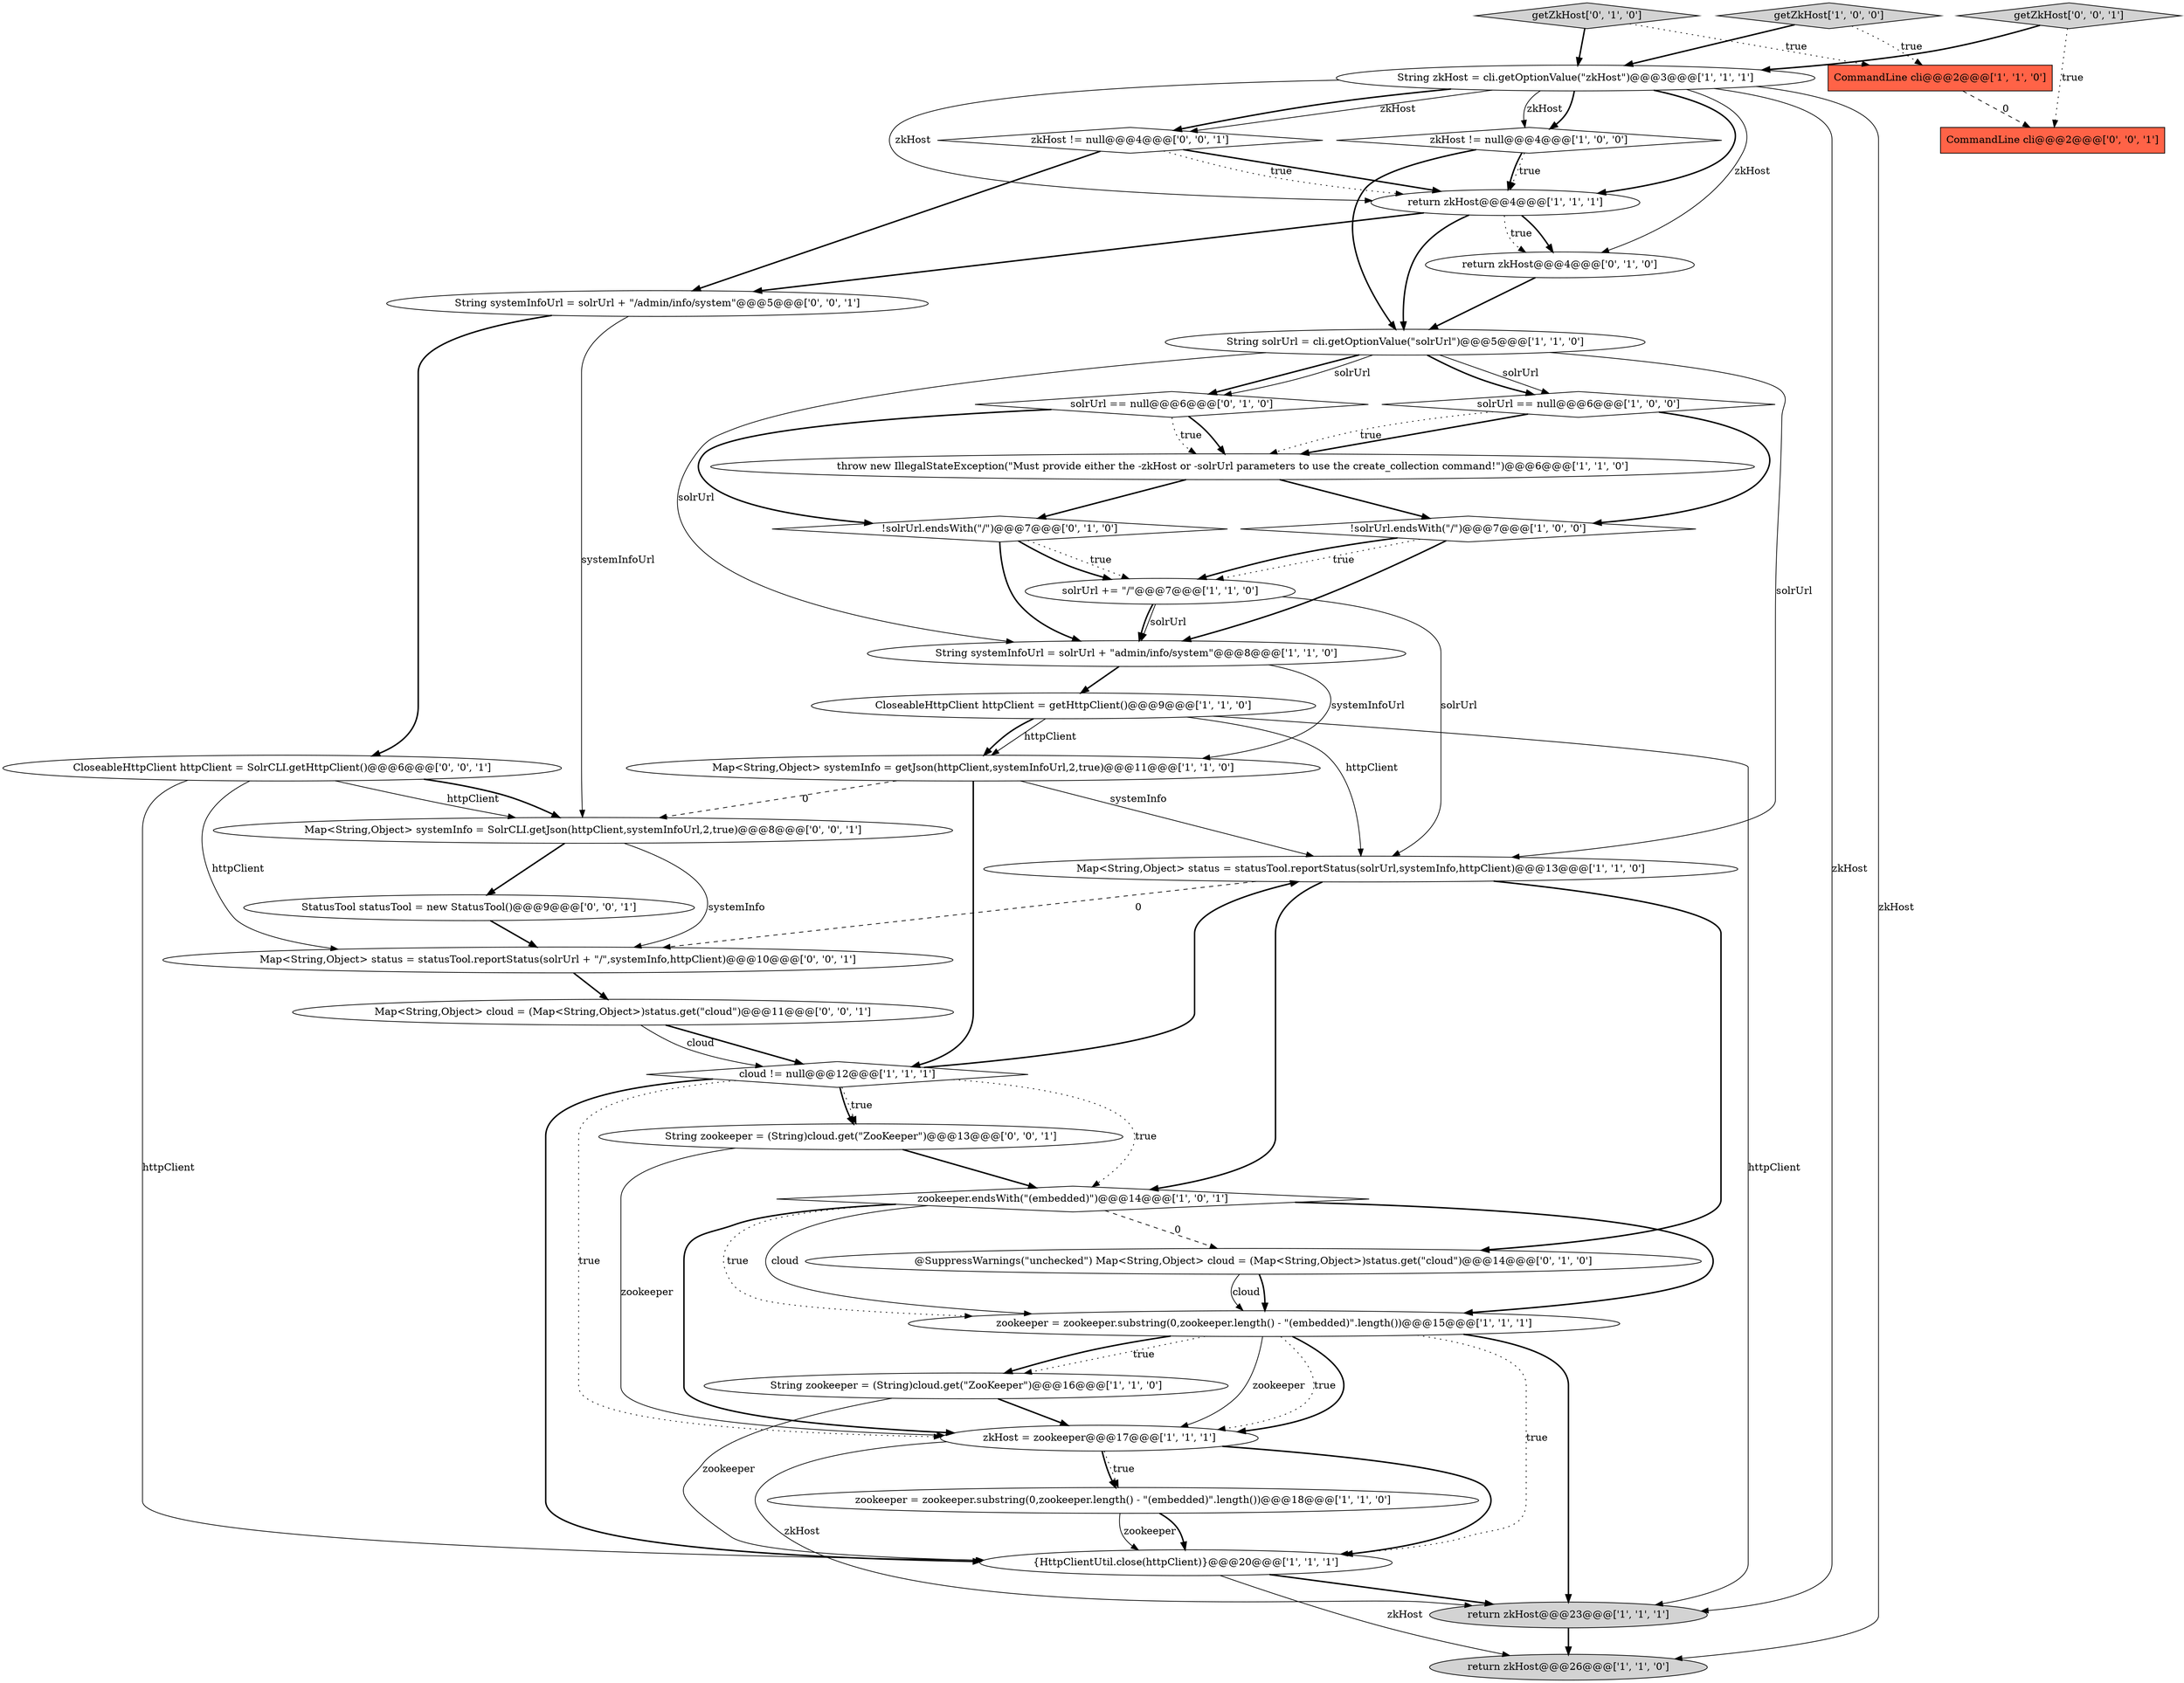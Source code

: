 digraph {
0 [style = filled, label = "getZkHost['1', '0', '0']", fillcolor = lightgray, shape = diamond image = "AAA0AAABBB1BBB"];
15 [style = filled, label = "solrUrl += \"/\"@@@7@@@['1', '1', '0']", fillcolor = white, shape = ellipse image = "AAA0AAABBB1BBB"];
3 [style = filled, label = "solrUrl == null@@@6@@@['1', '0', '0']", fillcolor = white, shape = diamond image = "AAA0AAABBB1BBB"];
35 [style = filled, label = "Map<String,Object> systemInfo = SolrCLI.getJson(httpClient,systemInfoUrl,2,true)@@@8@@@['0', '0', '1']", fillcolor = white, shape = ellipse image = "AAA0AAABBB3BBB"];
33 [style = filled, label = "CommandLine cli@@@2@@@['0', '0', '1']", fillcolor = tomato, shape = box image = "AAA0AAABBB3BBB"];
29 [style = filled, label = "Map<String,Object> status = statusTool.reportStatus(solrUrl + \"/\",systemInfo,httpClient)@@@10@@@['0', '0', '1']", fillcolor = white, shape = ellipse image = "AAA0AAABBB3BBB"];
26 [style = filled, label = "return zkHost@@@4@@@['0', '1', '0']", fillcolor = white, shape = ellipse image = "AAA0AAABBB2BBB"];
16 [style = filled, label = "zookeeper = zookeeper.substring(0,zookeeper.length() - \"(embedded)\".length())@@@15@@@['1', '1', '1']", fillcolor = white, shape = ellipse image = "AAA0AAABBB1BBB"];
1 [style = filled, label = "cloud != null@@@12@@@['1', '1', '1']", fillcolor = white, shape = diamond image = "AAA0AAABBB1BBB"];
32 [style = filled, label = "Map<String,Object> cloud = (Map<String,Object>)status.get(\"cloud\")@@@11@@@['0', '0', '1']", fillcolor = white, shape = ellipse image = "AAA0AAABBB3BBB"];
10 [style = filled, label = "Map<String,Object> status = statusTool.reportStatus(solrUrl,systemInfo,httpClient)@@@13@@@['1', '1', '0']", fillcolor = white, shape = ellipse image = "AAA0AAABBB1BBB"];
20 [style = filled, label = "String zookeeper = (String)cloud.get(\"ZooKeeper\")@@@16@@@['1', '1', '0']", fillcolor = white, shape = ellipse image = "AAA0AAABBB1BBB"];
37 [style = filled, label = "String zookeeper = (String)cloud.get(\"ZooKeeper\")@@@13@@@['0', '0', '1']", fillcolor = white, shape = ellipse image = "AAA0AAABBB3BBB"];
23 [style = filled, label = "getZkHost['0', '1', '0']", fillcolor = lightgray, shape = diamond image = "AAA0AAABBB2BBB"];
34 [style = filled, label = "CloseableHttpClient httpClient = SolrCLI.getHttpClient()@@@6@@@['0', '0', '1']", fillcolor = white, shape = ellipse image = "AAA0AAABBB3BBB"];
11 [style = filled, label = "zkHost = zookeeper@@@17@@@['1', '1', '1']", fillcolor = white, shape = ellipse image = "AAA0AAABBB1BBB"];
19 [style = filled, label = "zookeeper = zookeeper.substring(0,zookeeper.length() - \"(embedded)\".length())@@@18@@@['1', '1', '0']", fillcolor = white, shape = ellipse image = "AAA0AAABBB1BBB"];
5 [style = filled, label = "Map<String,Object> systemInfo = getJson(httpClient,systemInfoUrl,2,true)@@@11@@@['1', '1', '0']", fillcolor = white, shape = ellipse image = "AAA0AAABBB1BBB"];
9 [style = filled, label = "zookeeper.endsWith(\"(embedded)\")@@@14@@@['1', '0', '1']", fillcolor = white, shape = diamond image = "AAA0AAABBB1BBB"];
28 [style = filled, label = "String systemInfoUrl = solrUrl + \"/admin/info/system\"@@@5@@@['0', '0', '1']", fillcolor = white, shape = ellipse image = "AAA0AAABBB3BBB"];
4 [style = filled, label = "zkHost != null@@@4@@@['1', '0', '0']", fillcolor = white, shape = diamond image = "AAA0AAABBB1BBB"];
13 [style = filled, label = "CloseableHttpClient httpClient = getHttpClient()@@@9@@@['1', '1', '0']", fillcolor = white, shape = ellipse image = "AAA0AAABBB1BBB"];
14 [style = filled, label = "return zkHost@@@23@@@['1', '1', '1']", fillcolor = lightgray, shape = ellipse image = "AAA0AAABBB1BBB"];
18 [style = filled, label = "return zkHost@@@4@@@['1', '1', '1']", fillcolor = white, shape = ellipse image = "AAA0AAABBB1BBB"];
2 [style = filled, label = "!solrUrl.endsWith(\"/\")@@@7@@@['1', '0', '0']", fillcolor = white, shape = diamond image = "AAA0AAABBB1BBB"];
12 [style = filled, label = "String solrUrl = cli.getOptionValue(\"solrUrl\")@@@5@@@['1', '1', '0']", fillcolor = white, shape = ellipse image = "AAA0AAABBB1BBB"];
30 [style = filled, label = "getZkHost['0', '0', '1']", fillcolor = lightgray, shape = diamond image = "AAA0AAABBB3BBB"];
31 [style = filled, label = "zkHost != null@@@4@@@['0', '0', '1']", fillcolor = white, shape = diamond image = "AAA0AAABBB3BBB"];
7 [style = filled, label = "String systemInfoUrl = solrUrl + \"admin/info/system\"@@@8@@@['1', '1', '0']", fillcolor = white, shape = ellipse image = "AAA0AAABBB1BBB"];
24 [style = filled, label = "!solrUrl.endsWith(\"/\")@@@7@@@['0', '1', '0']", fillcolor = white, shape = diamond image = "AAA0AAABBB2BBB"];
8 [style = filled, label = "throw new IllegalStateException(\"Must provide either the -zkHost or -solrUrl parameters to use the create_collection command!\")@@@6@@@['1', '1', '0']", fillcolor = white, shape = ellipse image = "AAA0AAABBB1BBB"];
21 [style = filled, label = "return zkHost@@@26@@@['1', '1', '0']", fillcolor = lightgray, shape = ellipse image = "AAA0AAABBB1BBB"];
27 [style = filled, label = "solrUrl == null@@@6@@@['0', '1', '0']", fillcolor = white, shape = diamond image = "AAA0AAABBB2BBB"];
22 [style = filled, label = "CommandLine cli@@@2@@@['1', '1', '0']", fillcolor = tomato, shape = box image = "AAA0AAABBB1BBB"];
17 [style = filled, label = "{HttpClientUtil.close(httpClient)}@@@20@@@['1', '1', '1']", fillcolor = white, shape = ellipse image = "AAA0AAABBB1BBB"];
25 [style = filled, label = "@SuppressWarnings(\"unchecked\") Map<String,Object> cloud = (Map<String,Object>)status.get(\"cloud\")@@@14@@@['0', '1', '0']", fillcolor = white, shape = ellipse image = "AAA1AAABBB2BBB"];
6 [style = filled, label = "String zkHost = cli.getOptionValue(\"zkHost\")@@@3@@@['1', '1', '1']", fillcolor = white, shape = ellipse image = "AAA0AAABBB1BBB"];
36 [style = filled, label = "StatusTool statusTool = new StatusTool()@@@9@@@['0', '0', '1']", fillcolor = white, shape = ellipse image = "AAA0AAABBB3BBB"];
12->27 [style = bold, label=""];
16->20 [style = dotted, label="true"];
1->11 [style = dotted, label="true"];
13->10 [style = solid, label="httpClient"];
34->35 [style = solid, label="httpClient"];
5->1 [style = bold, label=""];
10->29 [style = dashed, label="0"];
17->14 [style = bold, label=""];
31->18 [style = bold, label=""];
12->27 [style = solid, label="solrUrl"];
18->28 [style = bold, label=""];
1->37 [style = bold, label=""];
7->13 [style = bold, label=""];
23->22 [style = dotted, label="true"];
15->10 [style = solid, label="solrUrl"];
25->16 [style = bold, label=""];
28->34 [style = bold, label=""];
29->32 [style = bold, label=""];
11->19 [style = dotted, label="true"];
25->16 [style = solid, label="cloud"];
1->17 [style = bold, label=""];
35->29 [style = solid, label="systemInfo"];
15->7 [style = solid, label="solrUrl"];
1->10 [style = bold, label=""];
6->26 [style = solid, label="zkHost"];
24->7 [style = bold, label=""];
1->9 [style = dotted, label="true"];
14->21 [style = bold, label=""];
13->5 [style = solid, label="httpClient"];
9->16 [style = bold, label=""];
12->3 [style = solid, label="solrUrl"];
34->17 [style = solid, label="httpClient"];
11->17 [style = bold, label=""];
12->10 [style = solid, label="solrUrl"];
15->7 [style = bold, label=""];
17->21 [style = solid, label="zkHost"];
32->1 [style = bold, label=""];
27->8 [style = bold, label=""];
8->2 [style = bold, label=""];
9->25 [style = dashed, label="0"];
30->6 [style = bold, label=""];
3->8 [style = bold, label=""];
35->36 [style = bold, label=""];
22->33 [style = dashed, label="0"];
4->12 [style = bold, label=""];
26->12 [style = bold, label=""];
6->21 [style = solid, label="zkHost"];
34->35 [style = bold, label=""];
24->15 [style = dotted, label="true"];
1->37 [style = dotted, label="true"];
31->28 [style = bold, label=""];
11->14 [style = solid, label="zkHost"];
13->5 [style = bold, label=""];
20->17 [style = solid, label="zookeeper"];
20->11 [style = bold, label=""];
0->6 [style = bold, label=""];
6->18 [style = bold, label=""];
19->17 [style = solid, label="zookeeper"];
6->31 [style = solid, label="zkHost"];
6->4 [style = bold, label=""];
0->22 [style = dotted, label="true"];
6->14 [style = solid, label="zkHost"];
3->2 [style = bold, label=""];
2->7 [style = bold, label=""];
30->33 [style = dotted, label="true"];
34->29 [style = solid, label="httpClient"];
4->18 [style = dotted, label="true"];
37->11 [style = solid, label="zookeeper"];
18->26 [style = bold, label=""];
23->6 [style = bold, label=""];
2->15 [style = dotted, label="true"];
5->10 [style = solid, label="systemInfo"];
5->35 [style = dashed, label="0"];
6->31 [style = bold, label=""];
12->3 [style = bold, label=""];
27->8 [style = dotted, label="true"];
11->19 [style = bold, label=""];
19->17 [style = bold, label=""];
9->16 [style = dotted, label="true"];
16->11 [style = dotted, label="true"];
31->18 [style = dotted, label="true"];
8->24 [style = bold, label=""];
37->9 [style = bold, label=""];
16->17 [style = dotted, label="true"];
16->11 [style = bold, label=""];
18->26 [style = dotted, label="true"];
13->14 [style = solid, label="httpClient"];
4->18 [style = bold, label=""];
9->11 [style = bold, label=""];
36->29 [style = bold, label=""];
10->9 [style = bold, label=""];
32->1 [style = solid, label="cloud"];
24->15 [style = bold, label=""];
7->5 [style = solid, label="systemInfoUrl"];
3->8 [style = dotted, label="true"];
9->16 [style = solid, label="cloud"];
10->25 [style = bold, label=""];
28->35 [style = solid, label="systemInfoUrl"];
6->4 [style = solid, label="zkHost"];
27->24 [style = bold, label=""];
12->7 [style = solid, label="solrUrl"];
6->18 [style = solid, label="zkHost"];
16->11 [style = solid, label="zookeeper"];
16->14 [style = bold, label=""];
16->20 [style = bold, label=""];
18->12 [style = bold, label=""];
2->15 [style = bold, label=""];
}
